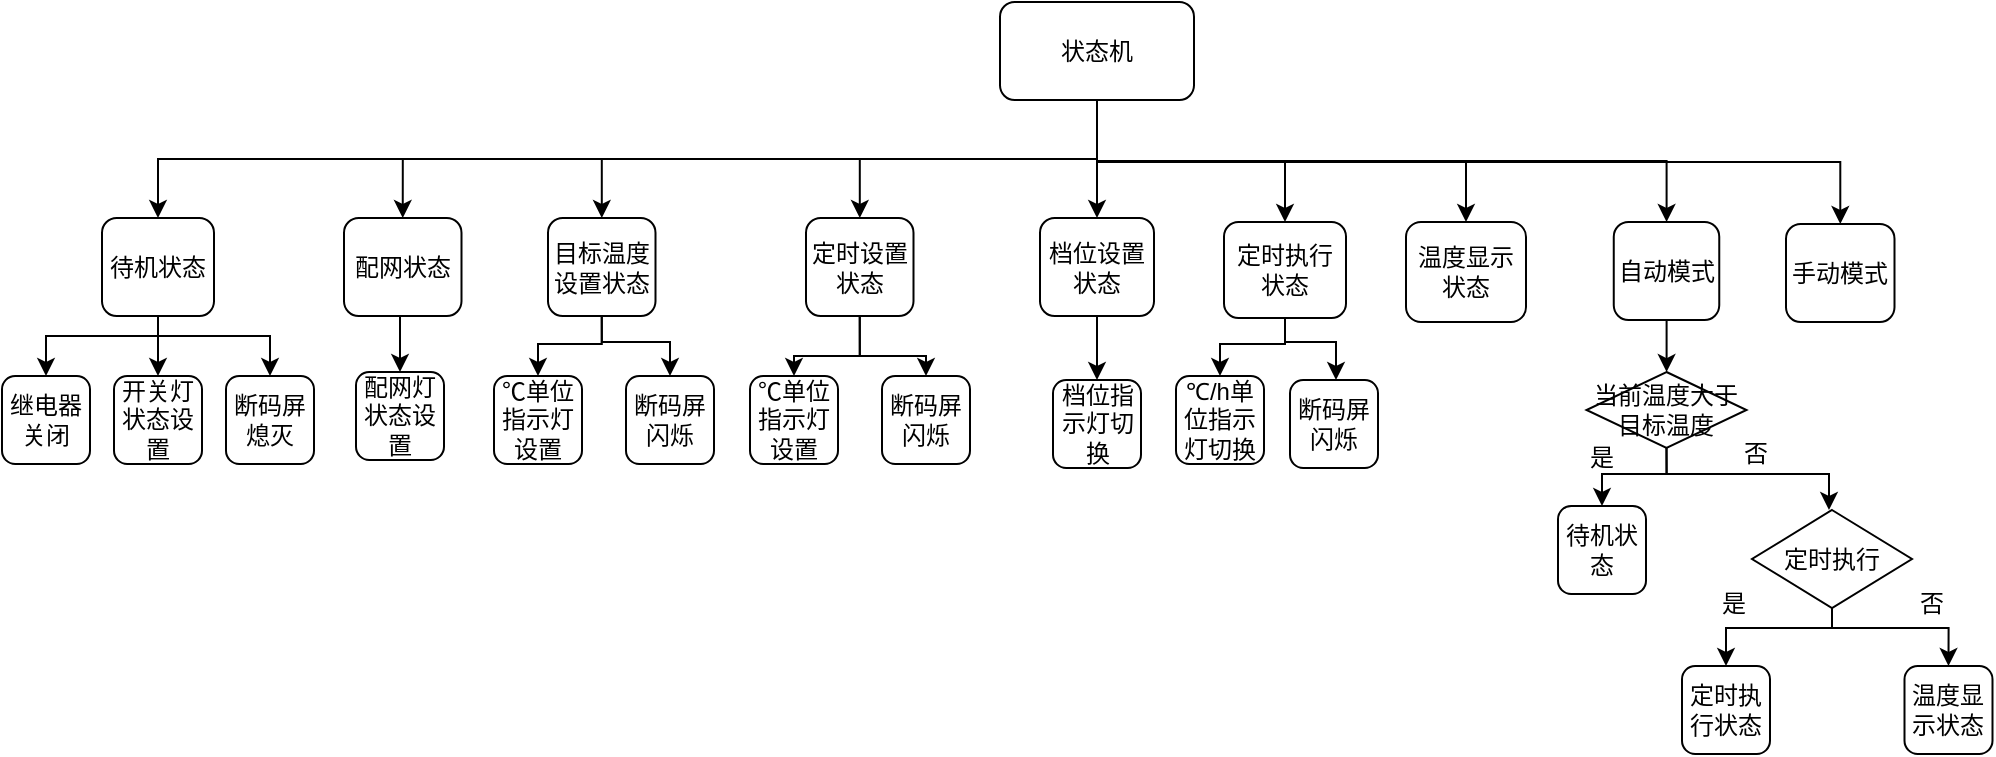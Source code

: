 <mxfile version="16.1.0" type="github">
  <diagram id="1CRwr2Rufhtn1Ta8XZuU" name="Page-1">
    <mxGraphModel dx="2249" dy="762" grid="0" gridSize="10" guides="1" tooltips="1" connect="1" arrows="1" fold="1" page="1" pageScale="1" pageWidth="827" pageHeight="1169" math="0" shadow="0">
      <root>
        <mxCell id="0" />
        <mxCell id="1" parent="0" />
        <mxCell id="KnodIHARpHvEZ9dMHLwk-2" style="edgeStyle=orthogonalEdgeStyle;rounded=0;orthogonalLoop=1;jettySize=auto;html=1;exitX=0.5;exitY=1;exitDx=0;exitDy=0;entryX=0.5;entryY=0;entryDx=0;entryDy=0;" edge="1" parent="1" source="KnodIHARpHvEZ9dMHLwk-7" target="KnodIHARpHvEZ9dMHLwk-9">
          <mxGeometry relative="1" as="geometry" />
        </mxCell>
        <mxCell id="KnodIHARpHvEZ9dMHLwk-3" style="edgeStyle=orthogonalEdgeStyle;rounded=0;orthogonalLoop=1;jettySize=auto;html=1;exitX=0.5;exitY=1;exitDx=0;exitDy=0;" edge="1" parent="1" source="KnodIHARpHvEZ9dMHLwk-7" target="KnodIHARpHvEZ9dMHLwk-10">
          <mxGeometry relative="1" as="geometry" />
        </mxCell>
        <mxCell id="KnodIHARpHvEZ9dMHLwk-4" style="edgeStyle=orthogonalEdgeStyle;rounded=0;orthogonalLoop=1;jettySize=auto;html=1;exitX=0.5;exitY=1;exitDx=0;exitDy=0;" edge="1" parent="1" source="KnodIHARpHvEZ9dMHLwk-7" target="KnodIHARpHvEZ9dMHLwk-11">
          <mxGeometry relative="1" as="geometry" />
        </mxCell>
        <mxCell id="KnodIHARpHvEZ9dMHLwk-5" style="edgeStyle=orthogonalEdgeStyle;rounded=0;orthogonalLoop=1;jettySize=auto;html=1;exitX=0.5;exitY=1;exitDx=0;exitDy=0;" edge="1" parent="1" source="KnodIHARpHvEZ9dMHLwk-7" target="KnodIHARpHvEZ9dMHLwk-13">
          <mxGeometry relative="1" as="geometry" />
        </mxCell>
        <mxCell id="KnodIHARpHvEZ9dMHLwk-6" style="edgeStyle=orthogonalEdgeStyle;rounded=0;orthogonalLoop=1;jettySize=auto;html=1;exitX=0.5;exitY=1;exitDx=0;exitDy=0;" edge="1" parent="1" source="KnodIHARpHvEZ9dMHLwk-7" target="KnodIHARpHvEZ9dMHLwk-15">
          <mxGeometry relative="1" as="geometry" />
        </mxCell>
        <mxCell id="KnodIHARpHvEZ9dMHLwk-64" style="edgeStyle=orthogonalEdgeStyle;rounded=0;orthogonalLoop=1;jettySize=auto;html=1;exitX=0.5;exitY=1;exitDx=0;exitDy=0;" edge="1" parent="1" source="KnodIHARpHvEZ9dMHLwk-7" target="KnodIHARpHvEZ9dMHLwk-60">
          <mxGeometry relative="1" as="geometry" />
        </mxCell>
        <mxCell id="KnodIHARpHvEZ9dMHLwk-65" style="edgeStyle=orthogonalEdgeStyle;rounded=0;orthogonalLoop=1;jettySize=auto;html=1;exitX=0.5;exitY=1;exitDx=0;exitDy=0;" edge="1" parent="1" source="KnodIHARpHvEZ9dMHLwk-7" target="KnodIHARpHvEZ9dMHLwk-63">
          <mxGeometry relative="1" as="geometry" />
        </mxCell>
        <mxCell id="KnodIHARpHvEZ9dMHLwk-68" style="edgeStyle=orthogonalEdgeStyle;rounded=0;orthogonalLoop=1;jettySize=auto;html=1;exitX=0.5;exitY=1;exitDx=0;exitDy=0;" edge="1" parent="1" source="KnodIHARpHvEZ9dMHLwk-7" target="KnodIHARpHvEZ9dMHLwk-66">
          <mxGeometry relative="1" as="geometry" />
        </mxCell>
        <mxCell id="KnodIHARpHvEZ9dMHLwk-69" style="edgeStyle=orthogonalEdgeStyle;rounded=0;orthogonalLoop=1;jettySize=auto;html=1;exitX=0.5;exitY=1;exitDx=0;exitDy=0;entryX=0.5;entryY=0;entryDx=0;entryDy=0;" edge="1" parent="1" source="KnodIHARpHvEZ9dMHLwk-7" target="KnodIHARpHvEZ9dMHLwk-67">
          <mxGeometry relative="1" as="geometry" />
        </mxCell>
        <mxCell id="KnodIHARpHvEZ9dMHLwk-7" value="状态机" style="rounded=1;whiteSpace=wrap;html=1;" vertex="1" parent="1">
          <mxGeometry x="326" y="306" width="97" height="49" as="geometry" />
        </mxCell>
        <mxCell id="KnodIHARpHvEZ9dMHLwk-8" value="待机状态" style="rounded=1;whiteSpace=wrap;html=1;" vertex="1" parent="1">
          <mxGeometry x="605" y="558" width="44" height="44" as="geometry" />
        </mxCell>
        <mxCell id="KnodIHARpHvEZ9dMHLwk-80" style="edgeStyle=orthogonalEdgeStyle;rounded=0;orthogonalLoop=1;jettySize=auto;html=1;exitX=0.5;exitY=1;exitDx=0;exitDy=0;entryX=0.5;entryY=0;entryDx=0;entryDy=0;" edge="1" parent="1" source="KnodIHARpHvEZ9dMHLwk-9" target="KnodIHARpHvEZ9dMHLwk-79">
          <mxGeometry relative="1" as="geometry" />
        </mxCell>
        <mxCell id="KnodIHARpHvEZ9dMHLwk-9" value="配网状态" style="rounded=1;whiteSpace=wrap;html=1;" vertex="1" parent="1">
          <mxGeometry x="-2" y="414" width="58.75" height="49" as="geometry" />
        </mxCell>
        <mxCell id="KnodIHARpHvEZ9dMHLwk-84" style="edgeStyle=orthogonalEdgeStyle;rounded=0;orthogonalLoop=1;jettySize=auto;html=1;exitX=0.5;exitY=1;exitDx=0;exitDy=0;entryX=0.5;entryY=0;entryDx=0;entryDy=0;" edge="1" parent="1" source="KnodIHARpHvEZ9dMHLwk-10" target="KnodIHARpHvEZ9dMHLwk-83">
          <mxGeometry relative="1" as="geometry">
            <Array as="points">
              <mxPoint x="127" y="477" />
              <mxPoint x="95" y="477" />
            </Array>
          </mxGeometry>
        </mxCell>
        <mxCell id="KnodIHARpHvEZ9dMHLwk-86" style="edgeStyle=orthogonalEdgeStyle;rounded=0;orthogonalLoop=1;jettySize=auto;html=1;exitX=0.5;exitY=1;exitDx=0;exitDy=0;entryX=0.5;entryY=0;entryDx=0;entryDy=0;" edge="1" parent="1" source="KnodIHARpHvEZ9dMHLwk-10" target="KnodIHARpHvEZ9dMHLwk-82">
          <mxGeometry relative="1" as="geometry">
            <Array as="points">
              <mxPoint x="127" y="476" />
              <mxPoint x="161" y="476" />
            </Array>
          </mxGeometry>
        </mxCell>
        <mxCell id="KnodIHARpHvEZ9dMHLwk-10" value="目标温度设置状态" style="rounded=1;whiteSpace=wrap;html=1;" vertex="1" parent="1">
          <mxGeometry x="100" y="414" width="53.75" height="49" as="geometry" />
        </mxCell>
        <mxCell id="KnodIHARpHvEZ9dMHLwk-90" style="edgeStyle=orthogonalEdgeStyle;rounded=0;orthogonalLoop=1;jettySize=auto;html=1;exitX=0.5;exitY=1;exitDx=0;exitDy=0;entryX=0.5;entryY=0;entryDx=0;entryDy=0;" edge="1" parent="1" source="KnodIHARpHvEZ9dMHLwk-11" target="KnodIHARpHvEZ9dMHLwk-87">
          <mxGeometry relative="1" as="geometry" />
        </mxCell>
        <mxCell id="KnodIHARpHvEZ9dMHLwk-91" style="edgeStyle=orthogonalEdgeStyle;rounded=0;orthogonalLoop=1;jettySize=auto;html=1;exitX=0.5;exitY=1;exitDx=0;exitDy=0;entryX=0.5;entryY=0;entryDx=0;entryDy=0;" edge="1" parent="1" source="KnodIHARpHvEZ9dMHLwk-11" target="KnodIHARpHvEZ9dMHLwk-88">
          <mxGeometry relative="1" as="geometry" />
        </mxCell>
        <mxCell id="KnodIHARpHvEZ9dMHLwk-11" value="定时设置状态" style="rounded=1;whiteSpace=wrap;html=1;" vertex="1" parent="1">
          <mxGeometry x="229" y="414" width="53.75" height="49" as="geometry" />
        </mxCell>
        <mxCell id="KnodIHARpHvEZ9dMHLwk-46" value="" style="edgeStyle=orthogonalEdgeStyle;rounded=0;orthogonalLoop=1;jettySize=auto;html=1;" edge="1" parent="1" source="KnodIHARpHvEZ9dMHLwk-13" target="KnodIHARpHvEZ9dMHLwk-45">
          <mxGeometry relative="1" as="geometry" />
        </mxCell>
        <mxCell id="KnodIHARpHvEZ9dMHLwk-13" value="自动模式" style="rounded=1;whiteSpace=wrap;html=1;" vertex="1" parent="1">
          <mxGeometry x="632.88" y="416" width="52.75" height="49" as="geometry" />
        </mxCell>
        <mxCell id="KnodIHARpHvEZ9dMHLwk-15" value="手动模式" style="rounded=1;whiteSpace=wrap;html=1;" vertex="1" parent="1">
          <mxGeometry x="719" y="417" width="54.25" height="49" as="geometry" />
        </mxCell>
        <mxCell id="KnodIHARpHvEZ9dMHLwk-47" style="edgeStyle=orthogonalEdgeStyle;rounded=0;orthogonalLoop=1;jettySize=auto;html=1;exitX=0.5;exitY=1;exitDx=0;exitDy=0;entryX=0.5;entryY=0;entryDx=0;entryDy=0;" edge="1" parent="1" source="KnodIHARpHvEZ9dMHLwk-45" target="KnodIHARpHvEZ9dMHLwk-8">
          <mxGeometry relative="1" as="geometry">
            <Array as="points">
              <mxPoint x="659" y="542" />
              <mxPoint x="627" y="542" />
            </Array>
          </mxGeometry>
        </mxCell>
        <mxCell id="KnodIHARpHvEZ9dMHLwk-51" style="edgeStyle=orthogonalEdgeStyle;rounded=0;orthogonalLoop=1;jettySize=auto;html=1;exitX=0.5;exitY=1;exitDx=0;exitDy=0;entryX=0.5;entryY=0;entryDx=0;entryDy=0;" edge="1" parent="1" source="KnodIHARpHvEZ9dMHLwk-45">
          <mxGeometry relative="1" as="geometry">
            <mxPoint x="740.5" y="560" as="targetPoint" />
            <Array as="points">
              <mxPoint x="659" y="542" />
              <mxPoint x="741" y="542" />
            </Array>
          </mxGeometry>
        </mxCell>
        <mxCell id="KnodIHARpHvEZ9dMHLwk-45" value="当前温度大于目标温度" style="rhombus;whiteSpace=wrap;html=1;" vertex="1" parent="1">
          <mxGeometry x="619.25" y="491" width="80" height="38" as="geometry" />
        </mxCell>
        <mxCell id="KnodIHARpHvEZ9dMHLwk-49" value="是" style="text;html=1;strokeColor=none;fillColor=none;align=center;verticalAlign=middle;whiteSpace=wrap;rounded=0;" vertex="1" parent="1">
          <mxGeometry x="597" y="519" width="60" height="30" as="geometry" />
        </mxCell>
        <mxCell id="KnodIHARpHvEZ9dMHLwk-52" value="否" style="text;html=1;strokeColor=none;fillColor=none;align=center;verticalAlign=middle;whiteSpace=wrap;rounded=0;" vertex="1" parent="1">
          <mxGeometry x="674" y="517" width="60" height="30" as="geometry" />
        </mxCell>
        <mxCell id="KnodIHARpHvEZ9dMHLwk-57" style="edgeStyle=orthogonalEdgeStyle;rounded=0;orthogonalLoop=1;jettySize=auto;html=1;exitX=0.5;exitY=1;exitDx=0;exitDy=0;" edge="1" parent="1" source="KnodIHARpHvEZ9dMHLwk-53" target="KnodIHARpHvEZ9dMHLwk-55">
          <mxGeometry relative="1" as="geometry">
            <Array as="points">
              <mxPoint x="742" y="619" />
              <mxPoint x="689" y="619" />
            </Array>
          </mxGeometry>
        </mxCell>
        <mxCell id="KnodIHARpHvEZ9dMHLwk-58" style="edgeStyle=orthogonalEdgeStyle;rounded=0;orthogonalLoop=1;jettySize=auto;html=1;exitX=0.5;exitY=1;exitDx=0;exitDy=0;entryX=0.5;entryY=0;entryDx=0;entryDy=0;" edge="1" parent="1" target="KnodIHARpHvEZ9dMHLwk-56">
          <mxGeometry relative="1" as="geometry">
            <mxPoint x="742" y="604" as="sourcePoint" />
            <mxPoint x="800" y="633" as="targetPoint" />
            <Array as="points">
              <mxPoint x="742" y="619" />
              <mxPoint x="800" y="619" />
            </Array>
          </mxGeometry>
        </mxCell>
        <mxCell id="KnodIHARpHvEZ9dMHLwk-53" value="定时执行" style="rhombus;whiteSpace=wrap;html=1;" vertex="1" parent="1">
          <mxGeometry x="702" y="560" width="80" height="49" as="geometry" />
        </mxCell>
        <mxCell id="KnodIHARpHvEZ9dMHLwk-55" value="定时执行状态" style="rounded=1;whiteSpace=wrap;html=1;" vertex="1" parent="1">
          <mxGeometry x="667" y="638" width="44" height="44" as="geometry" />
        </mxCell>
        <mxCell id="KnodIHARpHvEZ9dMHLwk-56" value="温度显示状态" style="rounded=1;whiteSpace=wrap;html=1;" vertex="1" parent="1">
          <mxGeometry x="778.25" y="638" width="44" height="44" as="geometry" />
        </mxCell>
        <mxCell id="KnodIHARpHvEZ9dMHLwk-93" style="edgeStyle=orthogonalEdgeStyle;rounded=0;orthogonalLoop=1;jettySize=auto;html=1;exitX=0.5;exitY=1;exitDx=0;exitDy=0;entryX=0.5;entryY=0;entryDx=0;entryDy=0;" edge="1" parent="1" source="KnodIHARpHvEZ9dMHLwk-60" target="KnodIHARpHvEZ9dMHLwk-92">
          <mxGeometry relative="1" as="geometry" />
        </mxCell>
        <mxCell id="KnodIHARpHvEZ9dMHLwk-60" value="档位设置状态" style="rounded=1;whiteSpace=wrap;html=1;" vertex="1" parent="1">
          <mxGeometry x="346" y="414" width="57" height="49" as="geometry" />
        </mxCell>
        <mxCell id="KnodIHARpHvEZ9dMHLwk-61" value="是" style="text;html=1;strokeColor=none;fillColor=none;align=center;verticalAlign=middle;whiteSpace=wrap;rounded=0;" vertex="1" parent="1">
          <mxGeometry x="663" y="592" width="60" height="30" as="geometry" />
        </mxCell>
        <mxCell id="KnodIHARpHvEZ9dMHLwk-62" value="否" style="text;html=1;strokeColor=none;fillColor=none;align=center;verticalAlign=middle;whiteSpace=wrap;rounded=0;" vertex="1" parent="1">
          <mxGeometry x="762.25" y="592" width="60" height="30" as="geometry" />
        </mxCell>
        <mxCell id="KnodIHARpHvEZ9dMHLwk-75" style="edgeStyle=orthogonalEdgeStyle;rounded=0;orthogonalLoop=1;jettySize=auto;html=1;exitX=0.5;exitY=1;exitDx=0;exitDy=0;entryX=0.5;entryY=0;entryDx=0;entryDy=0;" edge="1" parent="1" source="KnodIHARpHvEZ9dMHLwk-63" target="KnodIHARpHvEZ9dMHLwk-72">
          <mxGeometry relative="1" as="geometry">
            <Array as="points">
              <mxPoint x="-95" y="473" />
              <mxPoint x="-151" y="473" />
            </Array>
          </mxGeometry>
        </mxCell>
        <mxCell id="KnodIHARpHvEZ9dMHLwk-76" style="edgeStyle=orthogonalEdgeStyle;rounded=0;orthogonalLoop=1;jettySize=auto;html=1;exitX=0.5;exitY=1;exitDx=0;exitDy=0;entryX=0.5;entryY=0;entryDx=0;entryDy=0;" edge="1" parent="1" source="KnodIHARpHvEZ9dMHLwk-63" target="KnodIHARpHvEZ9dMHLwk-73">
          <mxGeometry relative="1" as="geometry" />
        </mxCell>
        <mxCell id="KnodIHARpHvEZ9dMHLwk-77" style="edgeStyle=orthogonalEdgeStyle;rounded=0;orthogonalLoop=1;jettySize=auto;html=1;exitX=0.5;exitY=1;exitDx=0;exitDy=0;" edge="1" parent="1" source="KnodIHARpHvEZ9dMHLwk-63" target="KnodIHARpHvEZ9dMHLwk-74">
          <mxGeometry relative="1" as="geometry">
            <Array as="points">
              <mxPoint x="-95" y="473" />
              <mxPoint x="-39" y="473" />
            </Array>
          </mxGeometry>
        </mxCell>
        <mxCell id="KnodIHARpHvEZ9dMHLwk-63" value="待机状态" style="rounded=1;whiteSpace=wrap;html=1;" vertex="1" parent="1">
          <mxGeometry x="-123" y="414" width="56" height="49" as="geometry" />
        </mxCell>
        <mxCell id="KnodIHARpHvEZ9dMHLwk-98" style="edgeStyle=orthogonalEdgeStyle;rounded=0;orthogonalLoop=1;jettySize=auto;html=1;exitX=0.5;exitY=1;exitDx=0;exitDy=0;" edge="1" parent="1" source="KnodIHARpHvEZ9dMHLwk-66" target="KnodIHARpHvEZ9dMHLwk-96">
          <mxGeometry relative="1" as="geometry">
            <Array as="points">
              <mxPoint x="469" y="477" />
              <mxPoint x="436" y="477" />
            </Array>
          </mxGeometry>
        </mxCell>
        <mxCell id="KnodIHARpHvEZ9dMHLwk-99" style="edgeStyle=orthogonalEdgeStyle;rounded=0;orthogonalLoop=1;jettySize=auto;html=1;exitX=0.5;exitY=1;exitDx=0;exitDy=0;" edge="1" parent="1" source="KnodIHARpHvEZ9dMHLwk-66" target="KnodIHARpHvEZ9dMHLwk-94">
          <mxGeometry relative="1" as="geometry">
            <Array as="points">
              <mxPoint x="469" y="476" />
              <mxPoint x="494" y="476" />
            </Array>
          </mxGeometry>
        </mxCell>
        <mxCell id="KnodIHARpHvEZ9dMHLwk-66" value="定时执行状态" style="rounded=1;whiteSpace=wrap;html=1;" vertex="1" parent="1">
          <mxGeometry x="438" y="416" width="61" height="48" as="geometry" />
        </mxCell>
        <mxCell id="KnodIHARpHvEZ9dMHLwk-67" value="温度显示状态" style="rounded=1;whiteSpace=wrap;html=1;" vertex="1" parent="1">
          <mxGeometry x="529" y="416" width="60" height="50" as="geometry" />
        </mxCell>
        <mxCell id="KnodIHARpHvEZ9dMHLwk-72" value="继电器关闭" style="rounded=1;whiteSpace=wrap;html=1;" vertex="1" parent="1">
          <mxGeometry x="-173" y="493" width="44" height="44" as="geometry" />
        </mxCell>
        <mxCell id="KnodIHARpHvEZ9dMHLwk-73" value="开关灯状态设置" style="rounded=1;whiteSpace=wrap;html=1;" vertex="1" parent="1">
          <mxGeometry x="-117" y="493" width="44" height="44" as="geometry" />
        </mxCell>
        <mxCell id="KnodIHARpHvEZ9dMHLwk-74" value="断码屏熄灭" style="rounded=1;whiteSpace=wrap;html=1;" vertex="1" parent="1">
          <mxGeometry x="-61" y="493" width="44" height="44" as="geometry" />
        </mxCell>
        <mxCell id="KnodIHARpHvEZ9dMHLwk-79" value="配网灯状态设置" style="rounded=1;whiteSpace=wrap;html=1;" vertex="1" parent="1">
          <mxGeometry x="4" y="491" width="44" height="44" as="geometry" />
        </mxCell>
        <mxCell id="KnodIHARpHvEZ9dMHLwk-82" value="断码屏闪烁" style="rounded=1;whiteSpace=wrap;html=1;" vertex="1" parent="1">
          <mxGeometry x="139" y="493" width="44" height="44" as="geometry" />
        </mxCell>
        <mxCell id="KnodIHARpHvEZ9dMHLwk-83" value="℃单位指示灯设置" style="rounded=1;whiteSpace=wrap;html=1;" vertex="1" parent="1">
          <mxGeometry x="73" y="493" width="44" height="44" as="geometry" />
        </mxCell>
        <mxCell id="KnodIHARpHvEZ9dMHLwk-87" value="℃单位指示灯设置" style="rounded=1;whiteSpace=wrap;html=1;" vertex="1" parent="1">
          <mxGeometry x="201" y="493" width="44" height="44" as="geometry" />
        </mxCell>
        <mxCell id="KnodIHARpHvEZ9dMHLwk-88" value="断码屏闪烁" style="rounded=1;whiteSpace=wrap;html=1;" vertex="1" parent="1">
          <mxGeometry x="267" y="493" width="44" height="44" as="geometry" />
        </mxCell>
        <mxCell id="KnodIHARpHvEZ9dMHLwk-92" value="档位指示灯切换" style="rounded=1;whiteSpace=wrap;html=1;" vertex="1" parent="1">
          <mxGeometry x="352.5" y="495" width="44" height="44" as="geometry" />
        </mxCell>
        <mxCell id="KnodIHARpHvEZ9dMHLwk-94" value="断码屏闪烁" style="rounded=1;whiteSpace=wrap;html=1;" vertex="1" parent="1">
          <mxGeometry x="471" y="495" width="44" height="44" as="geometry" />
        </mxCell>
        <mxCell id="KnodIHARpHvEZ9dMHLwk-96" value="℃/h单位指示灯切换" style="rounded=1;whiteSpace=wrap;html=1;" vertex="1" parent="1">
          <mxGeometry x="414" y="493" width="44" height="44" as="geometry" />
        </mxCell>
      </root>
    </mxGraphModel>
  </diagram>
</mxfile>
